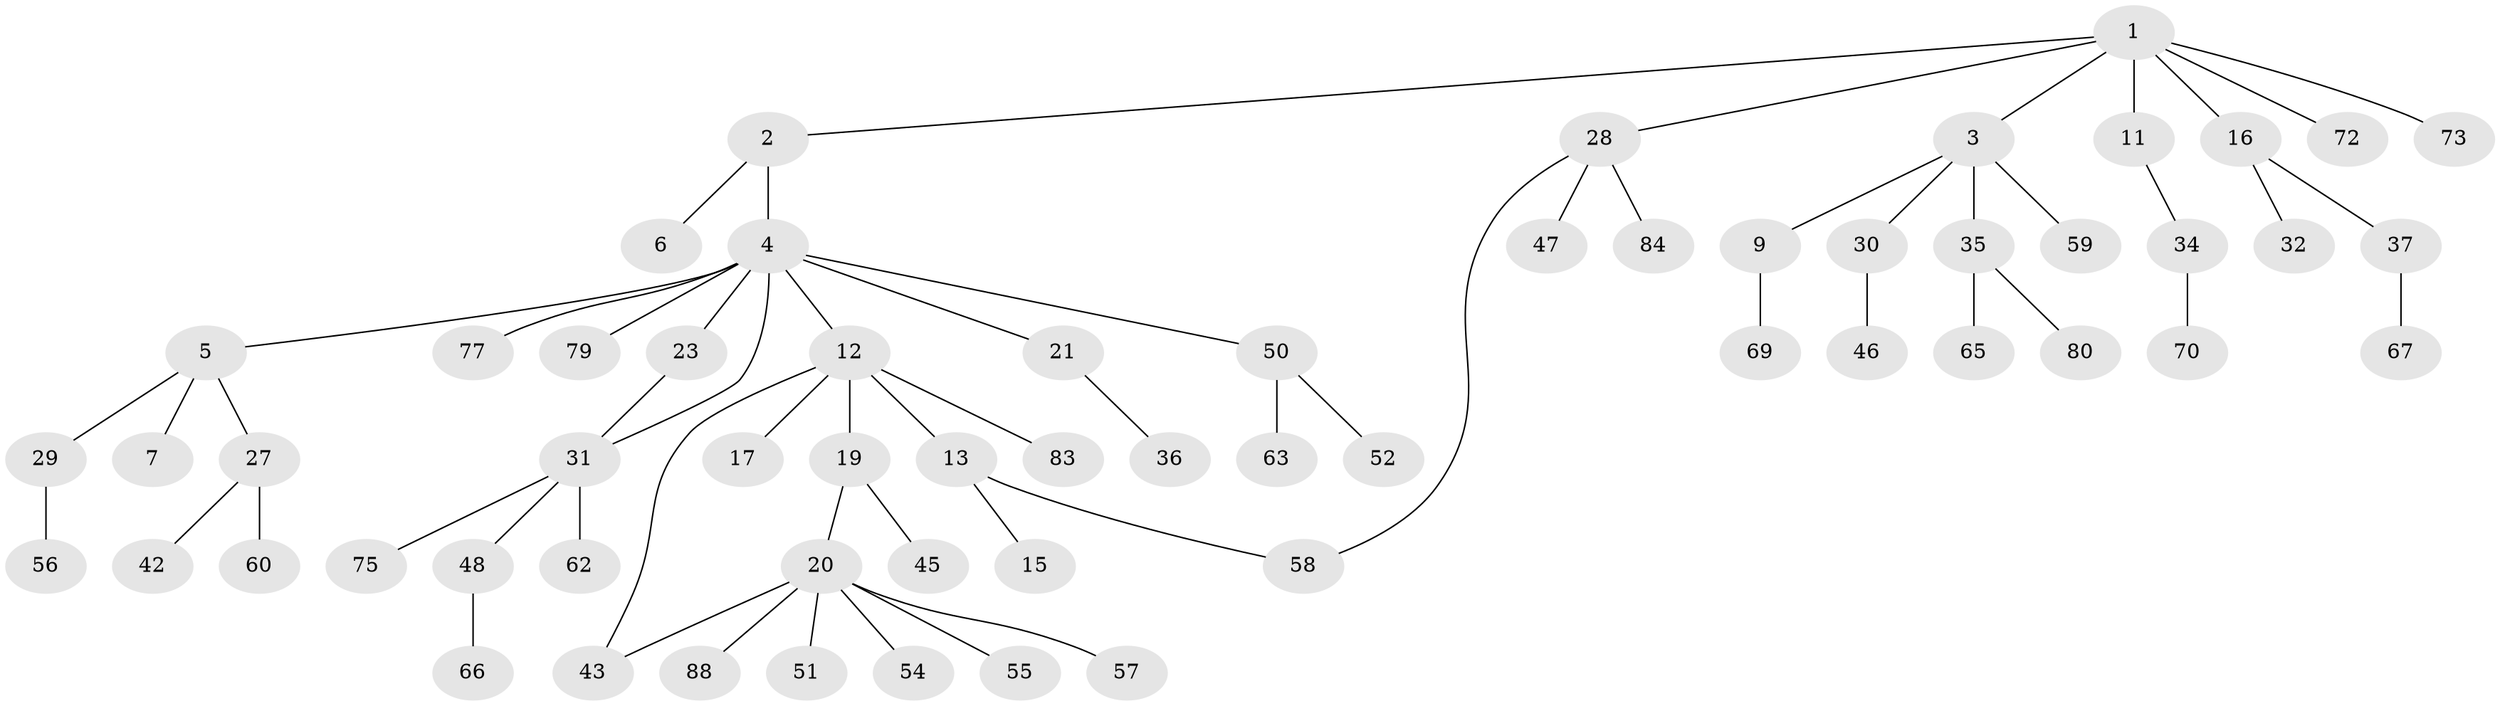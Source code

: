// Generated by graph-tools (version 1.1) at 2025/23/03/03/25 07:23:34]
// undirected, 60 vertices, 62 edges
graph export_dot {
graph [start="1"]
  node [color=gray90,style=filled];
  1 [super="+8"];
  2 [super="+40"];
  3 [super="+25"];
  4 [super="+22"];
  5 [super="+10"];
  6;
  7;
  9 [super="+18"];
  11 [super="+24"];
  12 [super="+14"];
  13 [super="+33"];
  15;
  16;
  17;
  19;
  20 [super="+26"];
  21 [super="+38"];
  23 [super="+68"];
  27 [super="+39"];
  28 [super="+41"];
  29 [super="+74"];
  30 [super="+86"];
  31 [super="+49"];
  32;
  34 [super="+85"];
  35 [super="+61"];
  36 [super="+87"];
  37 [super="+44"];
  42;
  43;
  45;
  46;
  47;
  48 [super="+64"];
  50 [super="+53"];
  51;
  52;
  54;
  55 [super="+82"];
  56 [super="+76"];
  57;
  58 [super="+78"];
  59 [super="+81"];
  60;
  62;
  63;
  65;
  66 [super="+71"];
  67;
  69;
  70;
  72;
  73;
  75;
  77;
  79;
  80;
  83;
  84;
  88;
  1 -- 2;
  1 -- 3;
  1 -- 16;
  1 -- 28;
  1 -- 73;
  1 -- 72;
  1 -- 11;
  2 -- 4;
  2 -- 6;
  3 -- 9;
  3 -- 59;
  3 -- 35;
  3 -- 30;
  4 -- 5;
  4 -- 12;
  4 -- 21;
  4 -- 23;
  4 -- 31;
  4 -- 79;
  4 -- 50;
  4 -- 77;
  5 -- 7;
  5 -- 27;
  5 -- 29;
  9 -- 69;
  11 -- 34;
  12 -- 13;
  12 -- 43;
  12 -- 19;
  12 -- 17;
  12 -- 83;
  13 -- 15;
  13 -- 58;
  16 -- 32;
  16 -- 37;
  19 -- 20;
  19 -- 45;
  20 -- 57 [weight=2];
  20 -- 88;
  20 -- 51;
  20 -- 54;
  20 -- 55;
  20 -- 43;
  21 -- 36;
  23 -- 31;
  27 -- 42;
  27 -- 60;
  28 -- 47;
  28 -- 58;
  28 -- 84;
  29 -- 56;
  30 -- 46;
  31 -- 48;
  31 -- 75;
  31 -- 62;
  34 -- 70;
  35 -- 80;
  35 -- 65;
  37 -- 67;
  48 -- 66;
  50 -- 52;
  50 -- 63;
}
